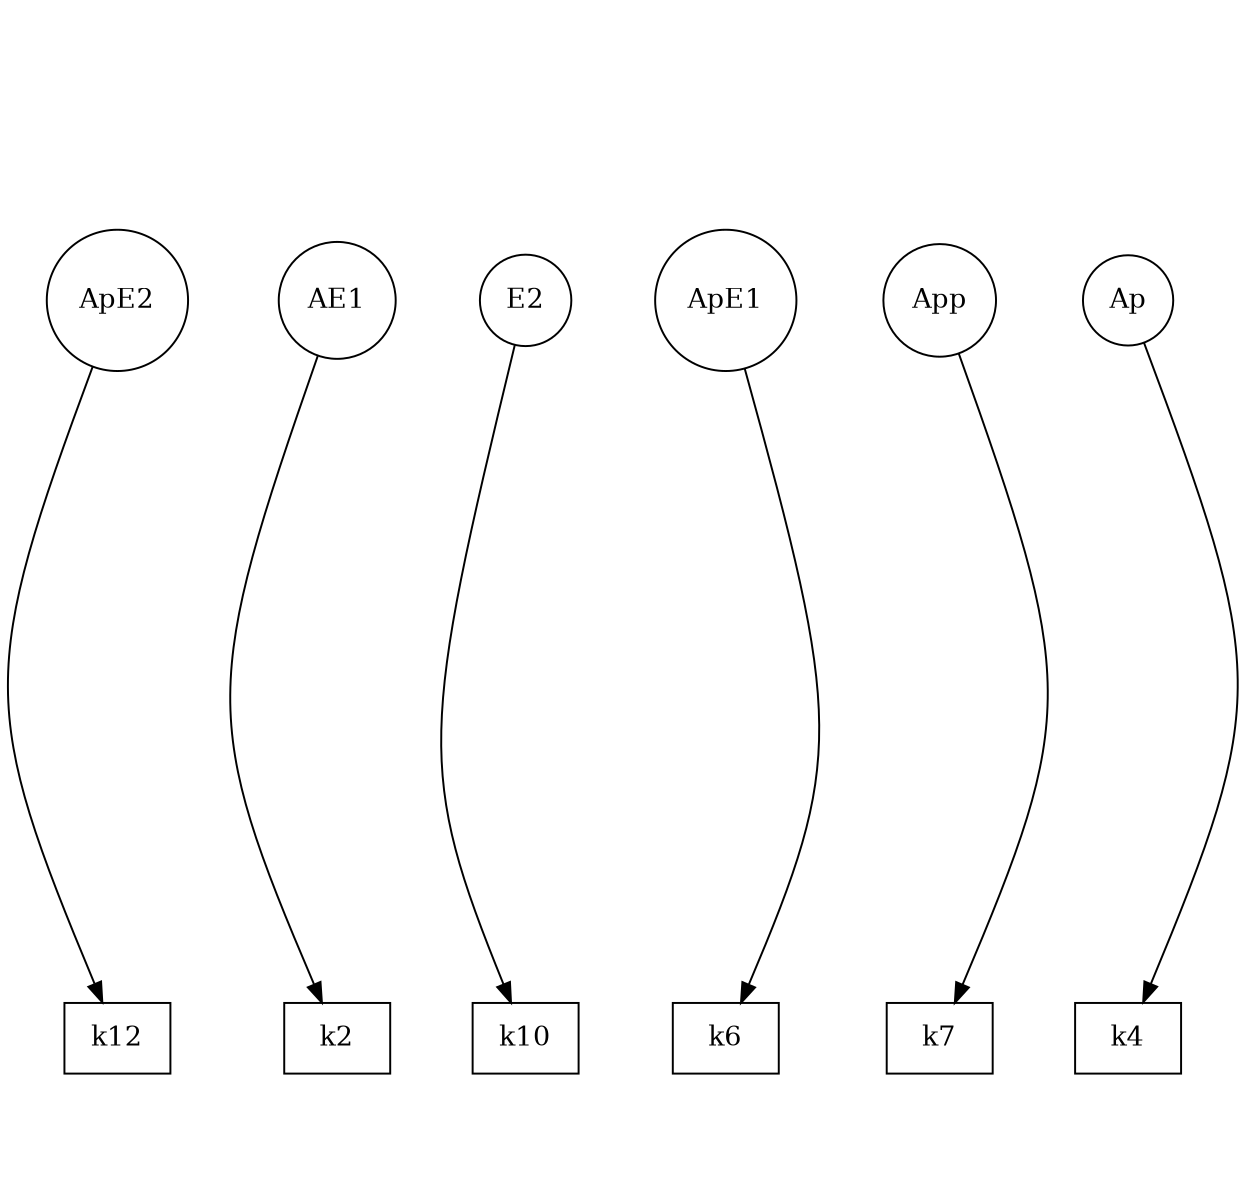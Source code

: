 strict digraph G {
remincross="true";
ratio="fill";
splines="curved";
overlap="true";
fontsize="26";
size="8.3,8.3";
ApE2 [shape="circle", pos="50.0,80.0!"];
AE1 [shape="circle", pos="60.0,140.0!"];
E2 [shape="circle", pos="140.0,40.0!"];
k12 [shape="box", pos="0.0,60.0!"];
ApE1 [shape="circle", pos="260.0,128.0!"];
k10 [shape="box", pos="110.0,90.0!"];
k7 [shape="box", pos="300.0,90.0!"];
k6 [shape="box", pos="320.0,160.0!"];
k4 [shape="box", pos="220.0,170.0!"];
k2 [shape="box", pos="60.0,180.0!"];
App [shape="circle", pos="320.0,120.0!"];
Ap [shape="circle", pos="160.0,160.0!"];
ApE1 -> k6;
AE1 -> k2;
E2 -> k10;
App -> k7;
ApE2 -> k12;
Ap -> k4;
}
